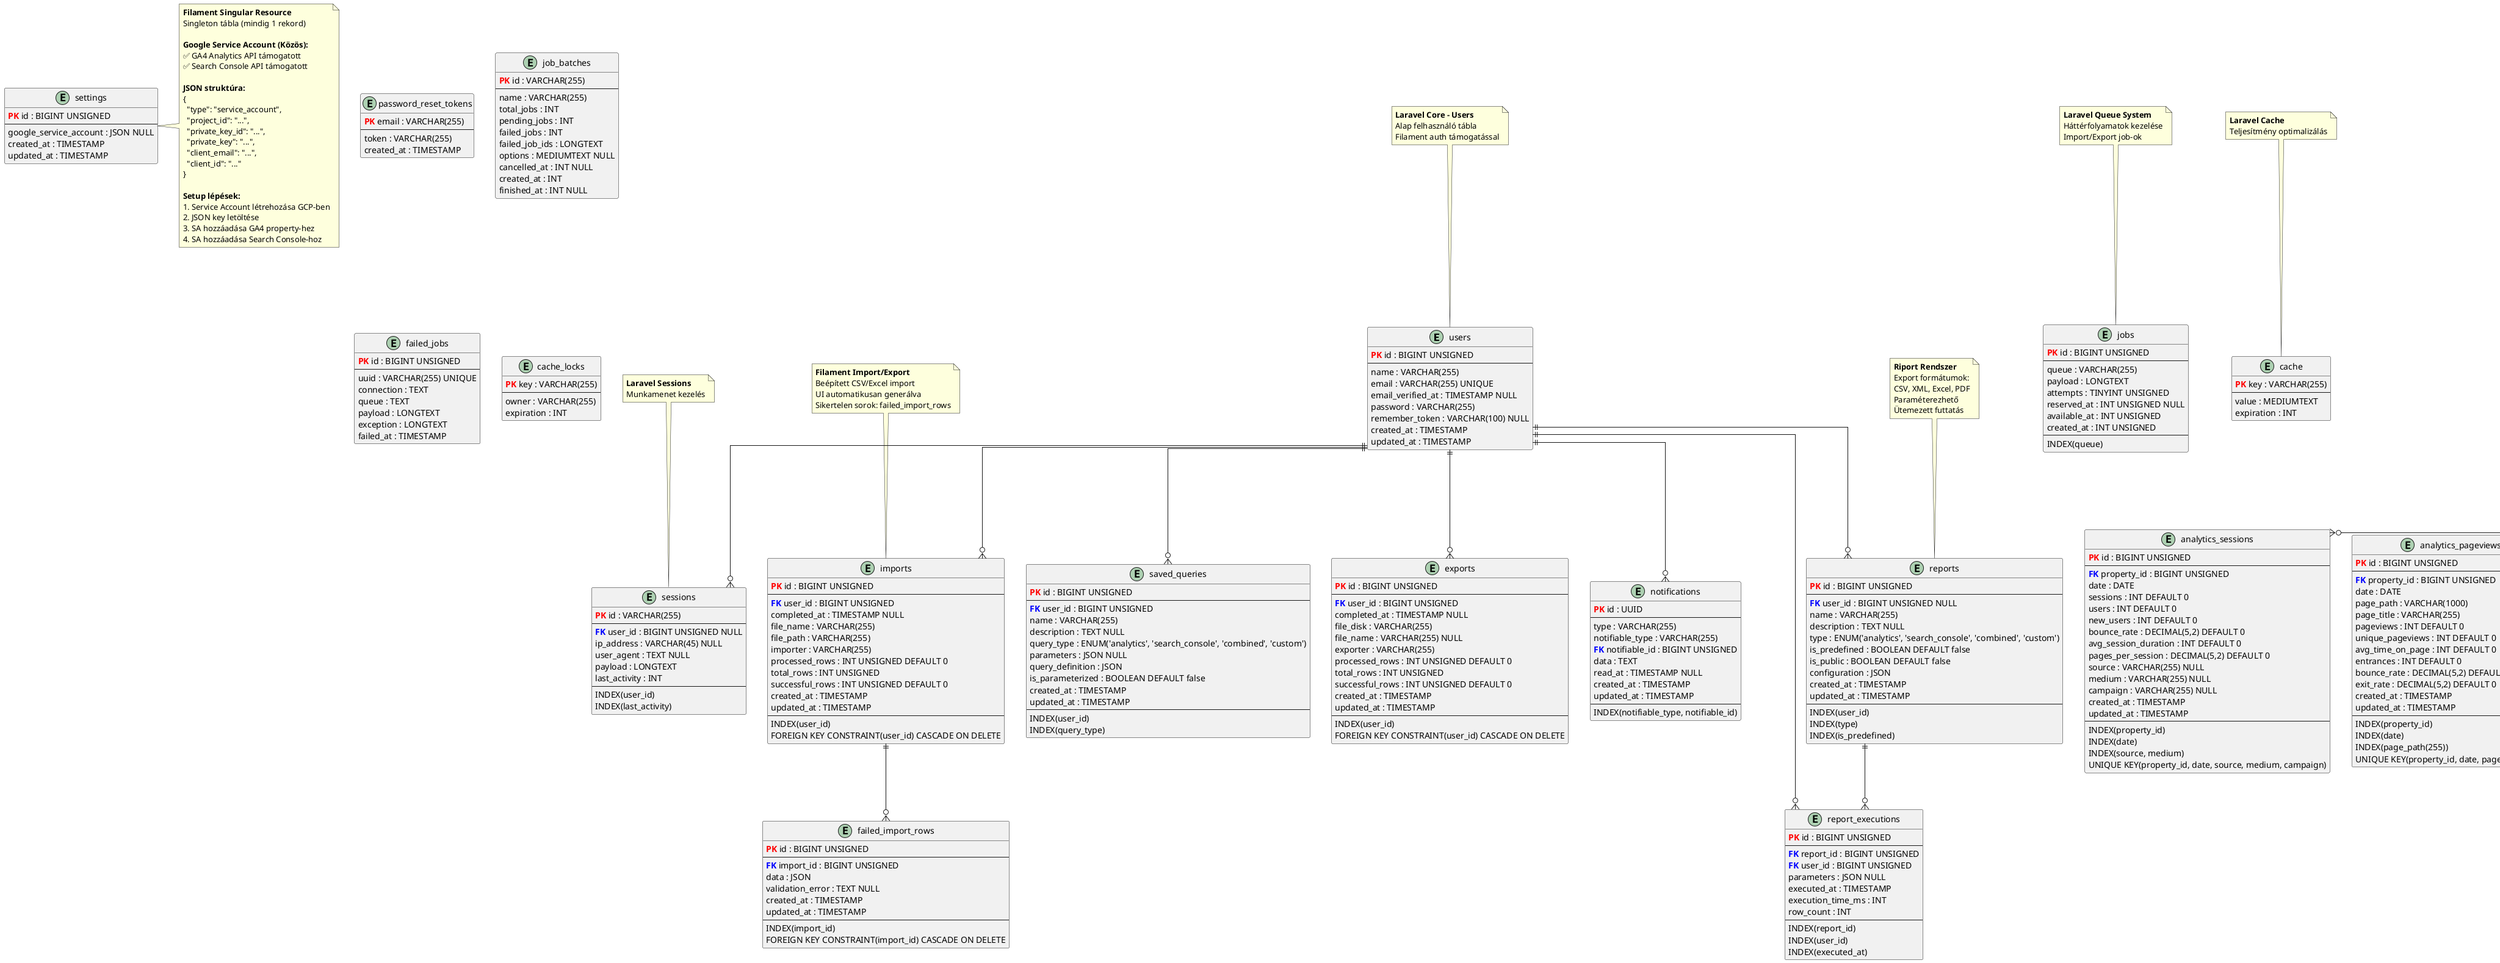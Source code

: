 @startuml Controlling System - Database Diagram (Google Analytics & Search Console)

!define PRIMARY_KEY(x) <color:red><b>PK</b></color> x
!define FOREIGN_KEY(x) <color:blue><b>FK</b></color> x

skinparam linetype ortho

' ============================================
' LARAVEL CORE TABLES
' ============================================

entity "users" as users {
  PRIMARY_KEY(id) : BIGINT UNSIGNED
  --
  name : VARCHAR(255)
  email : VARCHAR(255) UNIQUE
  email_verified_at : TIMESTAMP NULL
  password : VARCHAR(255)
  remember_token : VARCHAR(100) NULL
  created_at : TIMESTAMP
  updated_at : TIMESTAMP
}

entity "password_reset_tokens" as password_reset_tokens {
  PRIMARY_KEY(email) : VARCHAR(255)
  --
  token : VARCHAR(255)
  created_at : TIMESTAMP
}

entity "sessions" as sessions {
  PRIMARY_KEY(id) : VARCHAR(255)
  --
  FOREIGN_KEY(user_id) : BIGINT UNSIGNED NULL
  ip_address : VARCHAR(45) NULL
  user_agent : TEXT NULL
  payload : LONGTEXT
  last_activity : INT
  --
  INDEX(user_id)
  INDEX(last_activity)
}

' ============================================
' LARAVEL QUEUE & JOBS
' ============================================

entity "jobs" as jobs {
  PRIMARY_KEY(id) : BIGINT UNSIGNED
  --
  queue : VARCHAR(255)
  payload : LONGTEXT
  attempts : TINYINT UNSIGNED
  reserved_at : INT UNSIGNED NULL
  available_at : INT UNSIGNED
  created_at : INT UNSIGNED
  --
  INDEX(queue)
}

entity "job_batches" as job_batches {
  PRIMARY_KEY(id) : VARCHAR(255)
  --
  name : VARCHAR(255)
  total_jobs : INT
  pending_jobs : INT
  failed_jobs : INT
  failed_job_ids : LONGTEXT
  options : MEDIUMTEXT NULL
  cancelled_at : INT NULL
  created_at : INT
  finished_at : INT NULL
}

entity "failed_jobs" as failed_jobs {
  PRIMARY_KEY(id) : BIGINT UNSIGNED
  --
  uuid : VARCHAR(255) UNIQUE
  connection : TEXT
  queue : TEXT
  payload : LONGTEXT
  exception : LONGTEXT
  failed_at : TIMESTAMP
}

' ============================================
' LARAVEL CACHE
' ============================================

entity "cache" as cache {
  PRIMARY_KEY(key) : VARCHAR(255)
  --
  value : MEDIUMTEXT
  expiration : INT
}

entity "cache_locks" as cache_locks {
  PRIMARY_KEY(key) : VARCHAR(255)
  --
  owner : VARCHAR(255)
  expiration : INT
}

' ============================================
' FILAMENT IMPORT/EXPORT TABLES
' ============================================

entity "imports" as imports {
  PRIMARY_KEY(id) : BIGINT UNSIGNED
  --
  FOREIGN_KEY(user_id) : BIGINT UNSIGNED
  completed_at : TIMESTAMP NULL
  file_name : VARCHAR(255)
  file_path : VARCHAR(255)
  importer : VARCHAR(255)
  processed_rows : INT UNSIGNED DEFAULT 0
  total_rows : INT UNSIGNED
  successful_rows : INT UNSIGNED DEFAULT 0
  created_at : TIMESTAMP
  updated_at : TIMESTAMP
  --
  INDEX(user_id)
  FOREIGN KEY CONSTRAINT(user_id) CASCADE ON DELETE
}

entity "failed_import_rows" as failed_import_rows {
  PRIMARY_KEY(id) : BIGINT UNSIGNED
  --
  FOREIGN_KEY(import_id) : BIGINT UNSIGNED
  data : JSON
  validation_error : TEXT NULL
  created_at : TIMESTAMP
  updated_at : TIMESTAMP
  --
  INDEX(import_id)
  FOREIGN KEY CONSTRAINT(import_id) CASCADE ON DELETE
}

entity "exports" as exports {
  PRIMARY_KEY(id) : BIGINT UNSIGNED
  --
  FOREIGN_KEY(user_id) : BIGINT UNSIGNED
  completed_at : TIMESTAMP NULL
  file_disk : VARCHAR(255)
  file_name : VARCHAR(255) NULL
  exporter : VARCHAR(255)
  processed_rows : INT UNSIGNED DEFAULT 0
  total_rows : INT UNSIGNED
  successful_rows : INT UNSIGNED DEFAULT 0
  created_at : TIMESTAMP
  updated_at : TIMESTAMP
  --
  INDEX(user_id)
  FOREIGN KEY CONSTRAINT(user_id) CASCADE ON DELETE
}

entity "notifications" as notifications {
  PRIMARY_KEY(id) : UUID
  --
  type : VARCHAR(255)
  notifiable_type : VARCHAR(255)
  FOREIGN_KEY(notifiable_id) : BIGINT UNSIGNED
  data : TEXT
  read_at : TIMESTAMP NULL
  created_at : TIMESTAMP
  updated_at : TIMESTAMP
  --
  INDEX(notifiable_type, notifiable_id)
}

' ============================================
' API CONFIGURATION (Filament Singular Resource)
' ============================================

entity "settings" as settings {
  PRIMARY_KEY(id) : BIGINT UNSIGNED
  --
  google_service_account : JSON NULL
  created_at : TIMESTAMP
  updated_at : TIMESTAMP
}

note right of settings
  <b>Filament Singular Resource</b>
  Singleton tábla (mindig 1 rekord)

  <b>Google Service Account (Közös):</b>
  ✅ GA4 Analytics API támogatott
  ✅ Search Console API támogatott

  <b>JSON struktúra:</b>
  {
    "type": "service_account",
    "project_id": "...",
    "private_key_id": "...",
    "private_key": "...",
    "client_email": "...",
    "client_id": "..."
  }

  <b>Setup lépések:</b>
  1. Service Account létrehozása GCP-ben
  2. JSON key letöltése
  3. SA hozzáadása GA4 property-hez
  4. SA hozzáadása Search Console-hoz
end note

' ============================================
' GOOGLE ANALYTICS TABLES
' ============================================

entity "analytics_properties" as analytics_properties {
  PRIMARY_KEY(id) : BIGINT UNSIGNED
  --
  name : VARCHAR(255)
  property_id : VARCHAR(100) UNIQUE
  measurement_id : VARCHAR(100)
  is_active : BOOLEAN DEFAULT true
  last_sync_at : TIMESTAMP NULL
  created_at : TIMESTAMP
  updated_at : TIMESTAMP
  --
  INDEX(is_active)
  INDEX(last_sync_at)
}

entity "analytics_sessions" as analytics_sessions {
  PRIMARY_KEY(id) : BIGINT UNSIGNED
  --
  FOREIGN_KEY(property_id) : BIGINT UNSIGNED
  date : DATE
  sessions : INT DEFAULT 0
  users : INT DEFAULT 0
  new_users : INT DEFAULT 0
  bounce_rate : DECIMAL(5,2) DEFAULT 0
  avg_session_duration : INT DEFAULT 0
  pages_per_session : DECIMAL(5,2) DEFAULT 0
  source : VARCHAR(255) NULL
  medium : VARCHAR(255) NULL
  campaign : VARCHAR(255) NULL
  created_at : TIMESTAMP
  updated_at : TIMESTAMP
  --
  INDEX(property_id)
  INDEX(date)
  INDEX(source, medium)
  UNIQUE KEY(property_id, date, source, medium, campaign)
}

entity "analytics_pageviews" as analytics_pageviews {
  PRIMARY_KEY(id) : BIGINT UNSIGNED
  --
  FOREIGN_KEY(property_id) : BIGINT UNSIGNED
  date : DATE
  page_path : VARCHAR(1000)
  page_title : VARCHAR(255)
  pageviews : INT DEFAULT 0
  unique_pageviews : INT DEFAULT 0
  avg_time_on_page : INT DEFAULT 0
  entrances : INT DEFAULT 0
  bounce_rate : DECIMAL(5,2) DEFAULT 0
  exit_rate : DECIMAL(5,2) DEFAULT 0
  created_at : TIMESTAMP
  updated_at : TIMESTAMP
  --
  INDEX(property_id)
  INDEX(date)
  INDEX(page_path(255))
  UNIQUE KEY(property_id, date, page_path(500))
}

entity "analytics_events" as analytics_events {
  PRIMARY_KEY(id) : BIGINT UNSIGNED
  --
  FOREIGN_KEY(property_id) : BIGINT UNSIGNED
  date : DATE
  event_name : VARCHAR(255)
  event_category : VARCHAR(255)
  event_action : VARCHAR(255)
  event_label : VARCHAR(255) NULL
  event_count : INT DEFAULT 0
  event_value : DECIMAL(15,2) NULL
  created_at : TIMESTAMP
  updated_at : TIMESTAMP
  --
  INDEX(property_id)
  INDEX(date)
  INDEX(event_name)
  UNIQUE KEY(property_id, date, event_name, event_category, event_action, event_label)
}

entity "analytics_conversions" as analytics_conversions {
  PRIMARY_KEY(id) : BIGINT UNSIGNED
  --
  FOREIGN_KEY(property_id) : BIGINT UNSIGNED
  date : DATE
  goal_name : VARCHAR(255)
  goal_completions : INT DEFAULT 0
  goal_value : DECIMAL(15,2) DEFAULT 0
  conversion_rate : DECIMAL(5,2) DEFAULT 0
  created_at : TIMESTAMP
  updated_at : TIMESTAMP
  --
  INDEX(property_id)
  INDEX(date)
  UNIQUE KEY(property_id, date, goal_name)
}

' ============================================
' GOOGLE SEARCH CONSOLE TABLES
' ============================================

entity "search_console_properties" as search_console_properties {
  PRIMARY_KEY(id) : BIGINT UNSIGNED
  --
  name : VARCHAR(255)
  site_url : VARCHAR(500) UNIQUE
  verification_method : VARCHAR(100)
  is_verified : BOOLEAN DEFAULT false
  is_active : BOOLEAN DEFAULT true
  last_sync_at : TIMESTAMP NULL
  created_at : TIMESTAMP
  updated_at : TIMESTAMP
  --
  INDEX(is_active)
  INDEX(last_sync_at)
}

entity "search_queries" as search_queries {
  PRIMARY_KEY(id) : BIGINT UNSIGNED
  --
  FOREIGN_KEY(property_id) : BIGINT UNSIGNED
  date : DATE
  query : VARCHAR(500)
  country : VARCHAR(2) NULL
  device : ENUM('desktop', 'mobile', 'tablet')
  impressions : INT DEFAULT 0
  clicks : INT DEFAULT 0
  ctr : DECIMAL(5,2) DEFAULT 0
  position : DECIMAL(5,2) DEFAULT 0
  created_at : TIMESTAMP
  updated_at : TIMESTAMP
  --
  INDEX(property_id)
  INDEX(date)
  INDEX(query(255))
  INDEX(device)
  UNIQUE KEY(property_id, date, query(255), country, device)
}

entity "search_pages" as search_pages {
  PRIMARY_KEY(id) : BIGINT UNSIGNED
  --
  FOREIGN_KEY(property_id) : BIGINT UNSIGNED
  date : DATE
  page_url : VARCHAR(1000)
  country : VARCHAR(2) NULL
  device : ENUM('desktop', 'mobile', 'tablet')
  impressions : INT DEFAULT 0
  clicks : INT DEFAULT 0
  ctr : DECIMAL(5,2) DEFAULT 0
  position : DECIMAL(5,2) DEFAULT 0
  created_at : TIMESTAMP
  updated_at : TIMESTAMP
  --
  INDEX(property_id)
  INDEX(date)
  INDEX(page_url(255))
  INDEX(device)
  UNIQUE KEY(property_id, date, page_url(500), country, device)
}

entity "search_sitemaps" as search_sitemaps {
  PRIMARY_KEY(id) : BIGINT UNSIGNED
  --
  FOREIGN_KEY(property_id) : BIGINT UNSIGNED
  sitemap_url : VARCHAR(500)
  last_submitted : TIMESTAMP NULL
  is_pending : BOOLEAN DEFAULT false
  warnings : INT DEFAULT 0
  errors : INT DEFAULT 0
  created_at : TIMESTAMP
  updated_at : TIMESTAMP
  --
  INDEX(property_id)
  UNIQUE KEY(property_id, sitemap_url)
}

' ============================================
' KPI & METRICS
' ============================================

entity "kpis" as kpis {
  PRIMARY_KEY(id) : BIGINT UNSIGNED
  --
  code : VARCHAR(50) UNIQUE
  name : VARCHAR(255)
  description : TEXT NULL
  data_source : ENUM('analytics', 'search_console', 'manual', 'calculated')
  formula : TEXT NULL
  category : ENUM('traffic', 'engagement', 'conversion', 'seo', 'custom')
  format : ENUM('percentage', 'number', 'ratio', 'duration')
  target_value : DECIMAL(15,2) NULL
  is_active : BOOLEAN DEFAULT true
  created_at : TIMESTAMP
  updated_at : TIMESTAMP
  --
  INDEX(data_source)
  INDEX(category)
  INDEX(is_active)
}

entity "kpi_values" as kpi_values {
  PRIMARY_KEY(id) : BIGINT UNSIGNED
  --
  FOREIGN_KEY(kpi_id) : BIGINT UNSIGNED
  period : DATE
  planned_value : DECIMAL(15,2) NULL
  actual_value : DECIMAL(15,2)
  variance : DECIMAL(15,2)
  variance_percentage : DECIMAL(5,2)
  created_at : TIMESTAMP
  updated_at : TIMESTAMP
  --
  INDEX(kpi_id)
  INDEX(period)
  UNIQUE KEY(kpi_id, period)
}

' ============================================
' REPORTS & QUERIES
' ============================================

entity "reports" as reports {
  PRIMARY_KEY(id) : BIGINT UNSIGNED
  --
  FOREIGN_KEY(user_id) : BIGINT UNSIGNED NULL
  name : VARCHAR(255)
  description : TEXT NULL
  type : ENUM('analytics', 'search_console', 'combined', 'custom')
  is_predefined : BOOLEAN DEFAULT false
  is_public : BOOLEAN DEFAULT false
  configuration : JSON
  created_at : TIMESTAMP
  updated_at : TIMESTAMP
  --
  INDEX(user_id)
  INDEX(type)
  INDEX(is_predefined)
}

entity "saved_queries" as saved_queries {
  PRIMARY_KEY(id) : BIGINT UNSIGNED
  --
  FOREIGN_KEY(user_id) : BIGINT UNSIGNED
  name : VARCHAR(255)
  description : TEXT NULL
  query_type : ENUM('analytics', 'search_console', 'combined', 'custom')
  parameters : JSON NULL
  query_definition : JSON
  is_parameterized : BOOLEAN DEFAULT false
  created_at : TIMESTAMP
  updated_at : TIMESTAMP
  --
  INDEX(user_id)
  INDEX(query_type)
}

entity "report_executions" as report_executions {
  PRIMARY_KEY(id) : BIGINT UNSIGNED
  --
  FOREIGN_KEY(report_id) : BIGINT UNSIGNED
  FOREIGN_KEY(user_id) : BIGINT UNSIGNED
  parameters : JSON NULL
  executed_at : TIMESTAMP
  execution_time_ms : INT
  row_count : INT
  --
  INDEX(report_id)
  INDEX(user_id)
  INDEX(executed_at)
}

' ============================================
' RELATIONSHIPS
' ============================================

' Laravel Core
users ||--o{ sessions
users ||--o{ imports
users ||--o{ exports
users ||--o{ notifications

' Filament Import/Export
imports ||--o{ failed_import_rows

' Google Analytics
analytics_properties ||--o{ analytics_sessions
analytics_properties ||--o{ analytics_pageviews
analytics_properties ||--o{ analytics_events
analytics_properties ||--o{ analytics_conversions

' Google Search Console
search_console_properties ||--o{ search_queries
search_console_properties ||--o{ search_pages
search_console_properties ||--o{ search_sitemaps

' KPI
kpis ||--o{ kpi_values

' Reports
users ||--o{ reports
users ||--o{ saved_queries
users ||--o{ report_executions
reports ||--o{ report_executions

note top of users
  <b>Laravel Core - Users</b>
  Alap felhasználó tábla
  Filament auth támogatással
end note

note top of sessions
  <b>Laravel Sessions</b>
  Munkamenet kezelés
end note

note top of jobs
  <b>Laravel Queue System</b>
  Háttérfolyamatok kezelése
  Import/Export job-ok
end note

note top of cache
  <b>Laravel Cache</b>
  Teljesítmény optimalizálás
end note

note top of imports
  <b>Filament Import/Export</b>
  Beépített CSV/Excel import
  UI automatikusan generálva
  Sikertelen sorok: failed_import_rows
end note

note top of analytics_properties
  <b>Google Analytics 4</b>
  - Sessions & Users
  - Pageviews & Events
  - Conversions & Goals
  - Source/Medium tracking
end note

note top of search_console_properties
  <b>Google Search Console</b>
  - Search queries
  - Page performance
  - CTR & Position
  - Sitemap management
end note

note top of kpis
  <b>KPI Mutatószámok</b>
  - Traffic metrics
  - Engagement metrics
  - Conversion metrics
  - SEO metrics
  Terv-tény összehasonlítás
end note

note top of reports
  <b>Riport Rendszer</b>
  Export formátumok:
  CSV, XML, Excel, PDF
  Paraméterezhető
  Ütemezett futtatás
end note

@enduml
